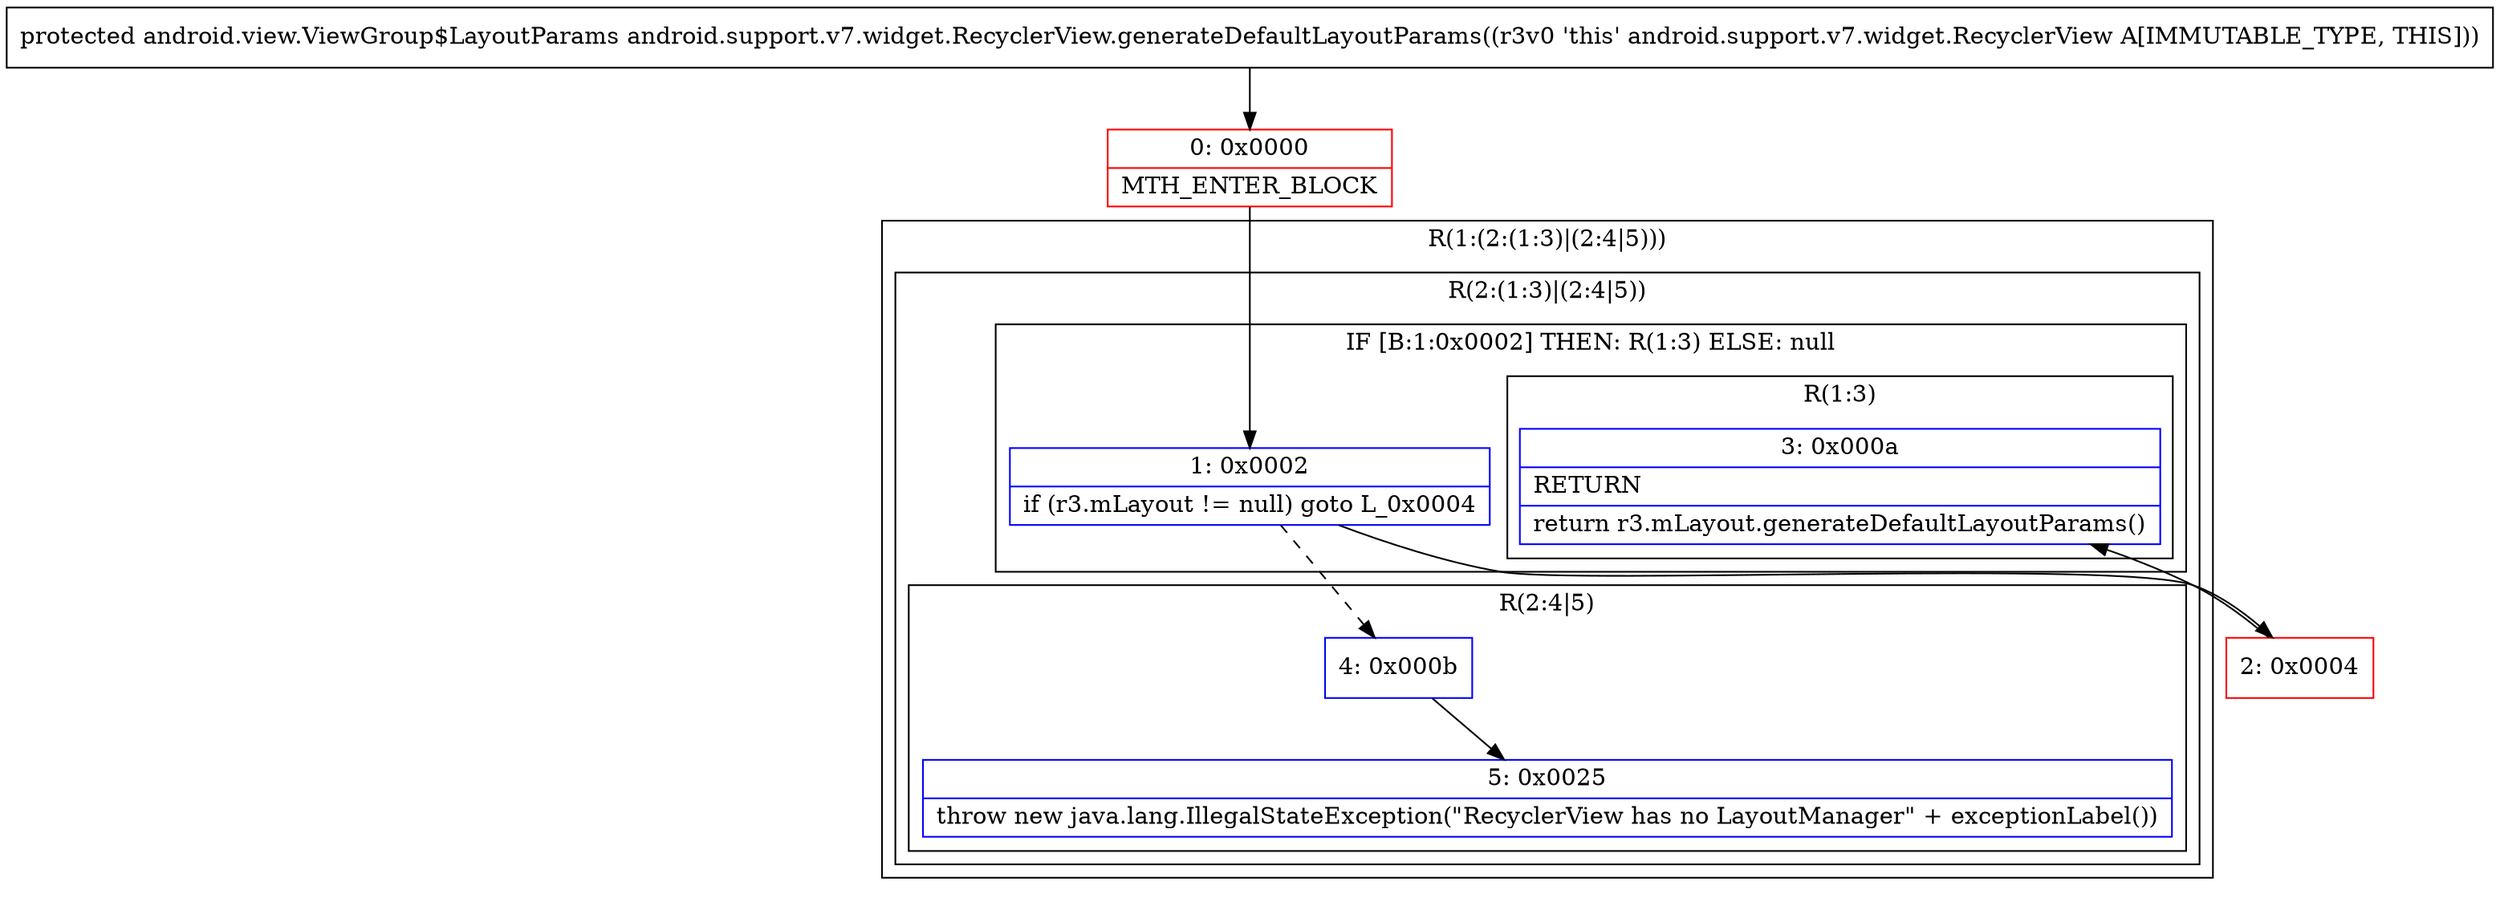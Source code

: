 digraph "CFG forandroid.support.v7.widget.RecyclerView.generateDefaultLayoutParams()Landroid\/view\/ViewGroup$LayoutParams;" {
subgraph cluster_Region_734337745 {
label = "R(1:(2:(1:3)|(2:4|5)))";
node [shape=record,color=blue];
subgraph cluster_Region_14518134 {
label = "R(2:(1:3)|(2:4|5))";
node [shape=record,color=blue];
subgraph cluster_IfRegion_14927397 {
label = "IF [B:1:0x0002] THEN: R(1:3) ELSE: null";
node [shape=record,color=blue];
Node_1 [shape=record,label="{1\:\ 0x0002|if (r3.mLayout != null) goto L_0x0004\l}"];
subgraph cluster_Region_1329726334 {
label = "R(1:3)";
node [shape=record,color=blue];
Node_3 [shape=record,label="{3\:\ 0x000a|RETURN\l|return r3.mLayout.generateDefaultLayoutParams()\l}"];
}
}
subgraph cluster_Region_1280478165 {
label = "R(2:4|5)";
node [shape=record,color=blue];
Node_4 [shape=record,label="{4\:\ 0x000b}"];
Node_5 [shape=record,label="{5\:\ 0x0025|throw new java.lang.IllegalStateException(\"RecyclerView has no LayoutManager\" + exceptionLabel())\l}"];
}
}
}
Node_0 [shape=record,color=red,label="{0\:\ 0x0000|MTH_ENTER_BLOCK\l}"];
Node_2 [shape=record,color=red,label="{2\:\ 0x0004}"];
MethodNode[shape=record,label="{protected android.view.ViewGroup$LayoutParams android.support.v7.widget.RecyclerView.generateDefaultLayoutParams((r3v0 'this' android.support.v7.widget.RecyclerView A[IMMUTABLE_TYPE, THIS])) }"];
MethodNode -> Node_0;
Node_1 -> Node_2;
Node_1 -> Node_4[style=dashed];
Node_4 -> Node_5;
Node_0 -> Node_1;
Node_2 -> Node_3;
}


